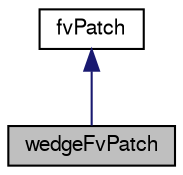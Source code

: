 digraph "wedgeFvPatch"
{
  bgcolor="transparent";
  edge [fontname="FreeSans",fontsize="10",labelfontname="FreeSans",labelfontsize="10"];
  node [fontname="FreeSans",fontsize="10",shape=record];
  Node0 [label="wedgeFvPatch",height=0.2,width=0.4,color="black", fillcolor="grey75", style="filled", fontcolor="black"];
  Node1 -> Node0 [dir="back",color="midnightblue",fontsize="10",style="solid",fontname="FreeSans"];
  Node1 [label="fvPatch",height=0.2,width=0.4,color="black",URL="$a22870.html",tooltip="A finiteVolume patch using a polyPatch and a fvBoundaryMesh. "];
}
